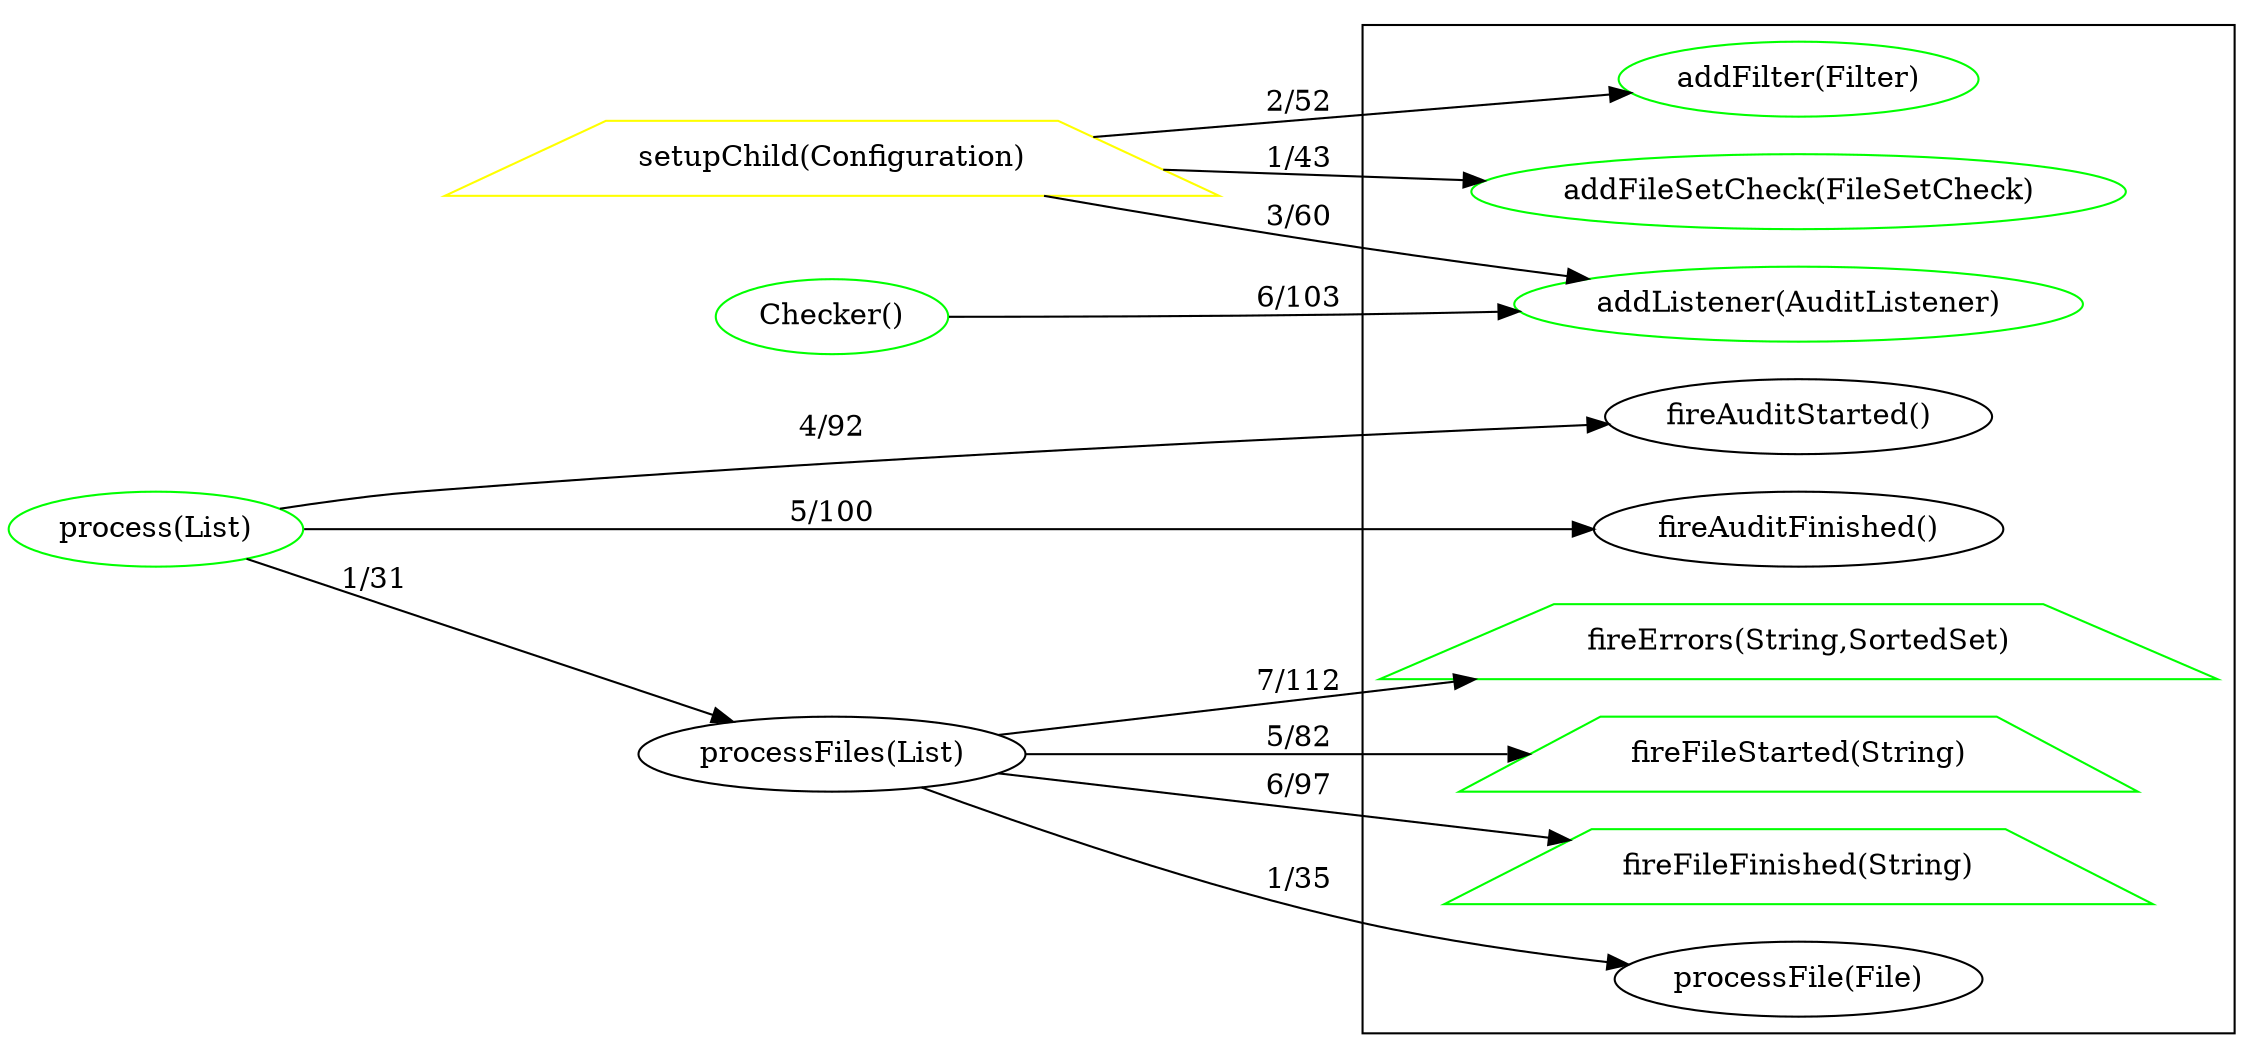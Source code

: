 digraph dependencies {
rankdir = "LR";
subgraph clustersimple {
"fireFileFinished(String)" [ color="#00ff00ff" shape="trapezium" ];
"addFilter(Filter)" [ color="#00ff00ff" ];
"addListener(AuditListener)" [ color="#00ff00ff" ];
"processFile(File)" [ color="#000000ff" ];
"fireErrors(String,SortedSet)" [ color="#00ff00ff" shape="trapezium" ];
"fireAuditStarted()" [ color="#000000ff" ];
"addFileSetCheck(FileSetCheck)" [ color="#00ff00ff" ];
"fireAuditFinished()" [ color="#000000ff" ];
"fireFileStarted(String)" [ color="#00ff00ff" shape="trapezium" ];
}
"setupChild(Configuration)" [ color="#ffff00ff" shape="trapezium" ];
"process(List)" [ color="#00ff00ff" ];
"Checker()" [ color="#00ff00ff" ];
"processFiles(List)" [ color="#000000ff" ];
"setupChild(Configuration)" -> "addFileSetCheck(FileSetCheck)" [ label="1/43" ];
"setupChild(Configuration)" -> "addFilter(Filter)" [ label="2/52" ];
"setupChild(Configuration)" -> "addListener(AuditListener)" [ label="3/60" ];
"process(List)" -> "fireAuditStarted()" [ label="4/92" ];
"process(List)" -> "processFiles(List)" [ label="1/31" ];
"process(List)" -> "fireAuditFinished()" [ label="5/100" ];
"Checker()" -> "addListener(AuditListener)" [ label="6/103" ];
"processFiles(List)" -> "fireFileStarted(String)" [ label="5/82" ];
"processFiles(List)" -> "processFile(File)" [ label="1/35" ];
"processFiles(List)" -> "fireErrors(String,SortedSet)" [ label="7/112" ];
"processFiles(List)" -> "fireFileFinished(String)" [ label="6/97" ];
/*
Legend
Node border color:
    a) GREEN - public
    b) YELLOW - protected
    c) BLACK - private
    d) BLUE - default
Node shape:
    if static - rectangle
    otherwise if override - trapezium
    otherwise if overloaded - triangle
    otherwise ellipse

*/
}
